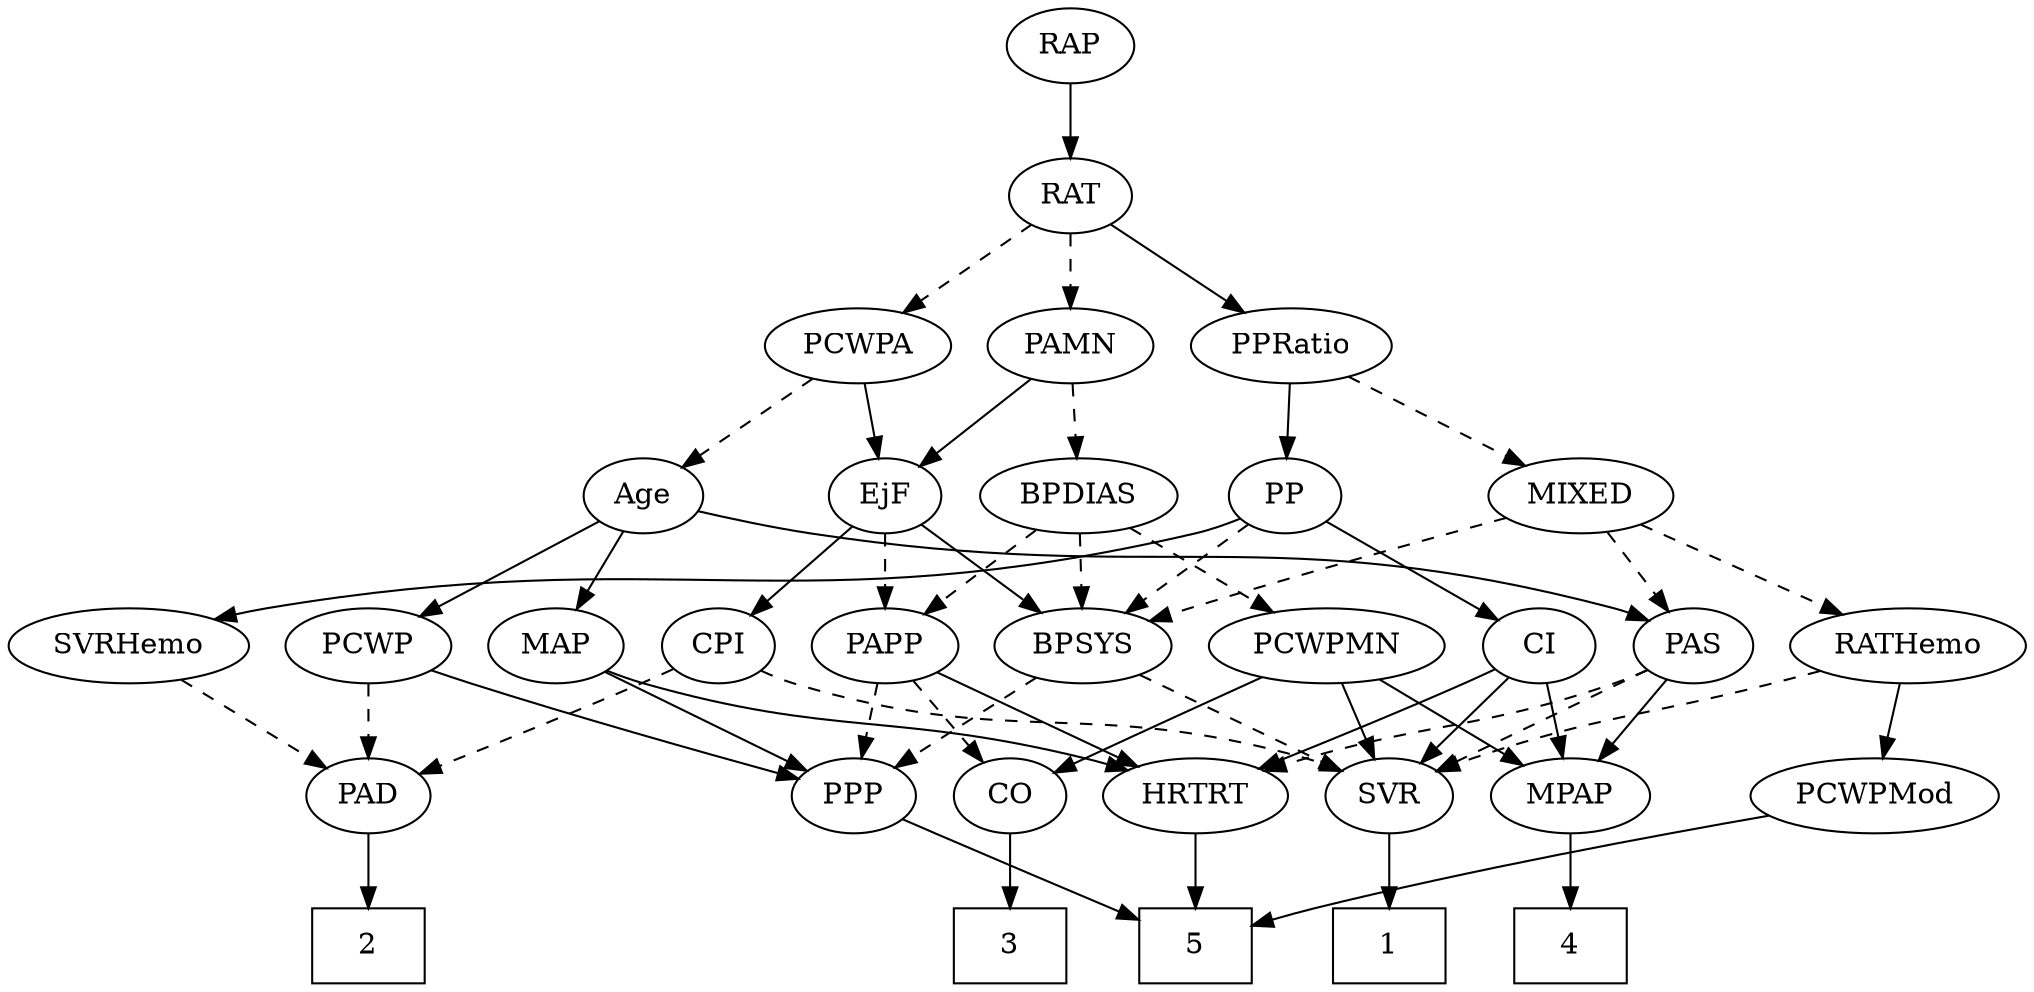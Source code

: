 strict digraph {
	graph [bb="0,0,894.44,468"];
	node [label="\N"];
	1	[height=0.5,
		pos="613.05,18",
		shape=box,
		width=0.75];
	2	[height=0.5,
		pos="153.05,18",
		shape=box,
		width=0.75];
	3	[height=0.5,
		pos="442.05,18",
		shape=box,
		width=0.75];
	4	[height=0.5,
		pos="694.05,18",
		shape=box,
		width=0.75];
	5	[height=0.5,
		pos="527.05,18",
		shape=box,
		width=0.75];
	Age	[height=0.5,
		pos="278.05,234",
		width=0.75];
	PAS	[height=0.5,
		pos="751.05,162",
		width=0.75];
	Age -> PAS	[pos="e,730.57,174.14 302.89,226.65 317.66,223.07 336.83,218.77 354.05,216 513.23,190.35 559.66,223.05 715.05,180 716.99,179.46 718.97,\
178.82 720.93,178.11",
		style=solid];
	MAP	[height=0.5,
		pos="237.05,162",
		width=0.84854];
	Age -> MAP	[pos="e,246.5,179.15 268.54,216.76 263.52,208.19 257.25,197.49 251.63,187.9",
		style=solid];
	PCWP	[height=0.5,
		pos="153.05,162",
		width=0.97491];
	Age -> PCWP	[pos="e,176.05,175.88 257.96,221.75 238.22,210.7 207.79,193.66 184.78,180.77",
		style=solid];
	EjF	[height=0.5,
		pos="390.05,234",
		width=0.75];
	BPSYS	[height=0.5,
		pos="478.05,162",
		width=1.0471];
	EjF -> BPSYS	[pos="e,459.3,177.91 407.01,219.5 419.54,209.54 436.83,195.78 451.22,184.34",
		style=solid];
	CPI	[height=0.5,
		pos="313.05,162",
		width=0.75];
	EjF -> CPI	[pos="e,328.34,176.91 374.46,218.83 363.43,208.81 348.46,195.19 336.05,183.92",
		style=solid];
	PAPP	[height=0.5,
		pos="390.05,162",
		width=0.88464];
	EjF -> PAPP	[pos="e,390.05,180.1 390.05,215.7 390.05,207.98 390.05,198.71 390.05,190.11",
		style=dashed];
	RAP	[height=0.5,
		pos="475.05,450",
		width=0.77632];
	RAT	[height=0.5,
		pos="475.05,378",
		width=0.75827];
	RAP -> RAT	[pos="e,475.05,396.1 475.05,431.7 475.05,423.98 475.05,414.71 475.05,406.11",
		style=solid];
	MIXED	[height=0.5,
		pos="701.05,234",
		width=1.1193];
	MIXED -> BPSYS	[pos="e,506.79,173.68 667.79,223.57 632.27,213.37 574.42,196.35 525.05,180 522.17,179.05 519.21,178.04 516.24,177.01",
		style=dashed];
	MIXED -> PAS	[pos="e,739.97,178.51 712.89,216.41 719.24,207.53 727.16,196.44 734.14,186.67",
		style=dashed];
	RATHemo	[height=0.5,
		pos="845.05,162",
		width=1.3721];
	MIXED -> RATHemo	[pos="e,816.58,176.84 727.46,220.16 749.85,209.28 782.23,193.53 807.35,181.33",
		style=dashed];
	MPAP	[height=0.5,
		pos="694.05,90",
		width=0.97491];
	MPAP -> 4	[pos="e,694.05,36.104 694.05,71.697 694.05,63.983 694.05,54.712 694.05,46.112",
		style=solid];
	SVR	[height=0.5,
		pos="613.05,90",
		width=0.77632];
	BPSYS -> SVR	[pos="e,591.99,101.92 502.81,148.16 525.39,136.45 558.8,119.13 582.92,106.62",
		style=dashed];
	PPP	[height=0.5,
		pos="370.05,90",
		width=0.75];
	BPSYS -> PPP	[pos="e,388.72,103.11 456.45,147 439.42,135.96 415.56,120.5 397.22,108.62",
		style=dashed];
	PAD	[height=0.5,
		pos="153.05,90",
		width=0.79437];
	PAD -> 2	[pos="e,153.05,36.104 153.05,71.697 153.05,63.983 153.05,54.712 153.05,46.112",
		style=solid];
	CO	[height=0.5,
		pos="442.05,90",
		width=0.75];
	CO -> 3	[pos="e,442.05,36.104 442.05,71.697 442.05,63.983 442.05,54.712 442.05,46.112",
		style=solid];
	PAS -> MPAP	[pos="e,707.18,107.13 738.68,145.81 731.34,136.8 721.88,125.18 713.55,114.95",
		style=solid];
	PAS -> SVR	[pos="e,634.66,101.96 730.09,150.37 707.12,138.72 670.06,119.92 643.8,106.6",
		style=dashed];
	HRTRT	[height=0.5,
		pos="527.05,90",
		width=1.1013];
	PAS -> HRTRT	[pos="e,556.98,101.81 730.01,150.26 725.16,148.01 719.98,145.79 715.05,144 655.04,122.28 637.13,126.47 576.05,108 572.94,107.06 569.74,\
106.05 566.54,105.01",
		style=dashed];
	PAMN	[height=0.5,
		pos="475.05,306",
		width=1.011];
	PAMN -> EjF	[pos="e,406.32,248.4 457.02,290.15 444.59,279.92 427.92,266.19 414.33,255",
		style=solid];
	BPDIAS	[height=0.5,
		pos="477.05,234",
		width=1.1735];
	PAMN -> BPDIAS	[pos="e,476.56,252.1 475.54,287.7 475.76,279.98 476.03,270.71 476.27,262.11",
		style=dashed];
	RATHemo -> SVR	[pos="e,634.7,101.71 807.96,149.96 801.02,147.94 793.82,145.88 787.05,144 726.39,127.14 709.32,129.22 650.05,108 648.15,107.32 646.22,\
106.58 644.28,105.81",
		style=dashed];
	PCWPMod	[height=0.5,
		pos="829.05,90",
		width=1.4443];
	RATHemo -> PCWPMod	[pos="e,832.99,108.28 841.17,144.05 839.39,136.26 837.23,126.82 835.24,118.08",
		style=solid];
	CPI -> PAD	[pos="e,176.47,100.71 291.79,150.8 286.96,148.53 281.84,146.15 277.05,144 246.32,130.18 210.96,115.15 185.88,104.64",
		style=dashed];
	CPI -> SVR	[pos="e,591.91,101.91 333.58,150.08 338.54,147.79 343.89,145.59 349.05,144 446.66,113.89 478.28,137.6 576.05,108 578.19,107.35 580.37,\
106.6 582.54,105.79",
		style=dashed];
	RAT -> PAMN	[pos="e,475.05,324.1 475.05,359.7 475.05,351.98 475.05,342.71 475.05,334.11",
		style=dashed];
	PCWPA	[height=0.5,
		pos="379.05,306",
		width=1.1555];
	RAT -> PCWPA	[pos="e,399.54,321.94 457.44,364.16 443.52,354.01 423.8,339.64 407.63,327.84",
		style=dashed];
	PPRatio	[height=0.5,
		pos="569.05,306",
		width=1.1013];
	RAT -> PPRatio	[pos="e,549.17,321.8 492.73,363.83 506.28,353.74 525.24,339.62 540.88,327.98",
		style=solid];
	SVR -> 1	[pos="e,613.05,36.104 613.05,71.697 613.05,63.983 613.05,54.712 613.05,46.112",
		style=solid];
	PCWPMod -> 5	[pos="e,554.11,28.865 784.84,80.37 723.46,68.275 615.64,46.577 577.05,36 572.7,34.809 568.18,33.449 563.71,32.028",
		style=solid];
	PCWPA -> Age	[pos="e,296.06,247.48 357.63,290.15 342.19,279.45 321.25,264.94 304.72,253.49",
		style=dashed];
	PCWPA -> EjF	[pos="e,387.36,252.1 381.76,287.7 382.98,279.98 384.43,270.71 385.79,262.11",
		style=solid];
	PCWPMN	[height=0.5,
		pos="584.05,162",
		width=1.3902];
	PCWPMN -> MPAP	[pos="e,672.72,104.57 607.64,145.98 624.09,135.52 646.18,121.46 663.9,110.18",
		style=solid];
	PCWPMN -> CO	[pos="e,463.45,101.55 555.65,147 531.64,135.17 497.32,118.25 472.7,106.11",
		style=solid];
	PCWPMN -> SVR	[pos="e,606.09,107.79 591.07,144.05 594.41,135.97 598.5,126.12 602.23,117.11",
		style=solid];
	SVRHemo	[height=0.5,
		pos="50.046,162",
		width=1.3902];
	SVRHemo -> PAD	[pos="e,134.19,103.81 72.395,145.81 87.971,135.23 108.85,121.04 125.46,109.75",
		style=dashed];
	BPDIAS -> BPSYS	[pos="e,477.8,180.1 477.29,215.7 477.4,207.98 477.54,198.71 477.66,190.11",
		style=dashed];
	BPDIAS -> PCWPMN	[pos="e,560.79,178.21 499.22,218.5 514.54,208.47 535.16,194.98 552.24,183.81",
		style=dashed];
	BPDIAS -> PAPP	[pos="e,407.7,177.21 458.17,217.81 445.75,207.82 429.35,194.62 415.75,183.68",
		style=dashed];
	MAP -> PPP	[pos="e,349.36,101.88 259.01,149.44 281.25,137.73 315.8,119.55 340.45,106.58",
		style=solid];
	MAP -> HRTRT	[pos="e,497.48,102.09 260.41,150.03 265.79,147.8 271.55,145.64 277.05,144 364.02,118.09 390.24,130.94 478.05,108 481.23,107.17 484.49,\
106.23 487.76,105.23",
		style=solid];
	PP	[height=0.5,
		pos="567.05,234",
		width=0.75];
	PP -> BPSYS	[pos="e,496.87,177.8 550.31,219.83 537.59,209.84 519.85,195.88 505.13,184.3",
		style=dashed];
	PP -> SVRHemo	[pos="e,85.974,174.56 546.03,222.36 540.33,219.88 534.06,217.53 528.05,216 346.87,170.05 292.83,214.04 109.05,180 104.68,179.19 100.18,\
178.2 95.695,177.1",
		style=solid];
	CI	[height=0.5,
		pos="679.05,162",
		width=0.75];
	PP -> CI	[pos="e,659.95,174.93 586.04,221.13 603.99,209.91 631.1,192.97 651.43,180.26",
		style=solid];
	PPP -> 5	[pos="e,500.04,30.571 391.32,78.832 396.15,76.558 401.26,74.176 406.05,72 434.3,59.144 466.5,45.067 490.58,34.653",
		style=solid];
	PPRatio -> MIXED	[pos="e,675.88,248.35 593.87,291.83 614.48,280.9 644.01,265.24 666.86,253.13",
		style=dashed];
	PPRatio -> PP	[pos="e,567.53,252.1 568.55,287.7 568.33,279.98 568.07,270.71 567.82,262.11",
		style=solid];
	PCWP -> PAD	[pos="e,153.05,108.1 153.05,143.7 153.05,135.98 153.05,126.71 153.05,118.11",
		style=dashed];
	PCWP -> PPP	[pos="e,345.52,97.916 179.93,150.26 185.55,148.12 191.47,145.93 197.05,144 244.74,127.51 300.7,110.84 335.77,100.72",
		style=solid];
	CI -> MPAP	[pos="e,690.34,108.28 682.68,144.05 684.35,136.26 686.37,126.82 688.24,118.08",
		style=solid];
	CI -> SVR	[pos="e,627.02,105.82 665.05,146.15 656.04,136.6 644.15,123.99 634.02,113.25",
		style=solid];
	CI -> HRTRT	[pos="e,554.28,103.33 657.75,150.89 652.92,148.61 647.81,146.21 643.05,144 616.51,131.68 586.47,117.95 563.61,107.56",
		style=solid];
	PAPP -> CO	[pos="e,430.65,106.34 401.85,145.12 408.59,136.04 417.17,124.49 424.67,114.39",
		style=dashed];
	PAPP -> PPP	[pos="e,374.84,107.79 385.2,144.05 382.94,136.14 380.2,126.54 377.67,117.69",
		style=dashed];
	PAPP -> HRTRT	[pos="e,501.71,103.94 412.98,149.28 434.73,138.17 467.69,121.33 492.6,108.6",
		style=solid];
	HRTRT -> 5	[pos="e,527.05,36.104 527.05,71.697 527.05,63.983 527.05,54.712 527.05,46.112",
		style=solid];
}

